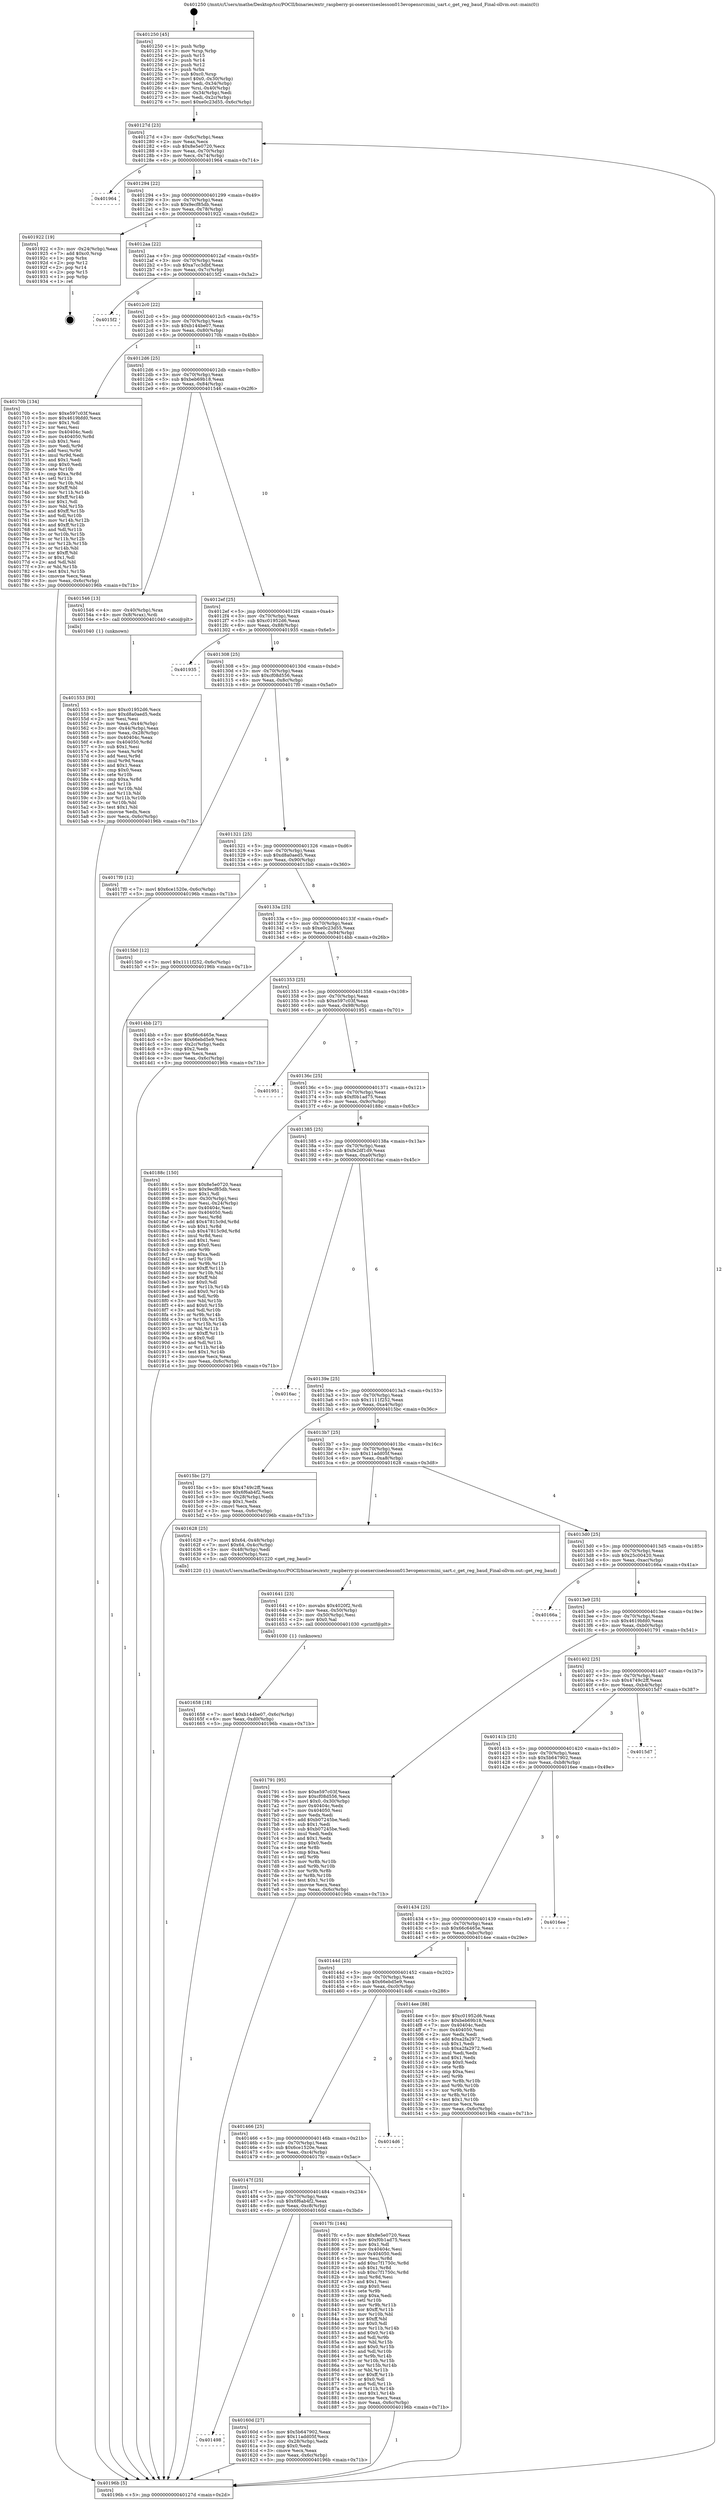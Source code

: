 digraph "0x401250" {
  label = "0x401250 (/mnt/c/Users/mathe/Desktop/tcc/POCII/binaries/extr_raspberry-pi-osexerciseslesson013evopensrcmini_uart.c_get_reg_baud_Final-ollvm.out::main(0))"
  labelloc = "t"
  node[shape=record]

  Entry [label="",width=0.3,height=0.3,shape=circle,fillcolor=black,style=filled]
  "0x40127d" [label="{
     0x40127d [23]\l
     | [instrs]\l
     &nbsp;&nbsp;0x40127d \<+3\>: mov -0x6c(%rbp),%eax\l
     &nbsp;&nbsp;0x401280 \<+2\>: mov %eax,%ecx\l
     &nbsp;&nbsp;0x401282 \<+6\>: sub $0x8e5e0720,%ecx\l
     &nbsp;&nbsp;0x401288 \<+3\>: mov %eax,-0x70(%rbp)\l
     &nbsp;&nbsp;0x40128b \<+3\>: mov %ecx,-0x74(%rbp)\l
     &nbsp;&nbsp;0x40128e \<+6\>: je 0000000000401964 \<main+0x714\>\l
  }"]
  "0x401964" [label="{
     0x401964\l
  }", style=dashed]
  "0x401294" [label="{
     0x401294 [22]\l
     | [instrs]\l
     &nbsp;&nbsp;0x401294 \<+5\>: jmp 0000000000401299 \<main+0x49\>\l
     &nbsp;&nbsp;0x401299 \<+3\>: mov -0x70(%rbp),%eax\l
     &nbsp;&nbsp;0x40129c \<+5\>: sub $0x9ecf85db,%eax\l
     &nbsp;&nbsp;0x4012a1 \<+3\>: mov %eax,-0x78(%rbp)\l
     &nbsp;&nbsp;0x4012a4 \<+6\>: je 0000000000401922 \<main+0x6d2\>\l
  }"]
  Exit [label="",width=0.3,height=0.3,shape=circle,fillcolor=black,style=filled,peripheries=2]
  "0x401922" [label="{
     0x401922 [19]\l
     | [instrs]\l
     &nbsp;&nbsp;0x401922 \<+3\>: mov -0x24(%rbp),%eax\l
     &nbsp;&nbsp;0x401925 \<+7\>: add $0xc0,%rsp\l
     &nbsp;&nbsp;0x40192c \<+1\>: pop %rbx\l
     &nbsp;&nbsp;0x40192d \<+2\>: pop %r12\l
     &nbsp;&nbsp;0x40192f \<+2\>: pop %r14\l
     &nbsp;&nbsp;0x401931 \<+2\>: pop %r15\l
     &nbsp;&nbsp;0x401933 \<+1\>: pop %rbp\l
     &nbsp;&nbsp;0x401934 \<+1\>: ret\l
  }"]
  "0x4012aa" [label="{
     0x4012aa [22]\l
     | [instrs]\l
     &nbsp;&nbsp;0x4012aa \<+5\>: jmp 00000000004012af \<main+0x5f\>\l
     &nbsp;&nbsp;0x4012af \<+3\>: mov -0x70(%rbp),%eax\l
     &nbsp;&nbsp;0x4012b2 \<+5\>: sub $0xa7cc3dbf,%eax\l
     &nbsp;&nbsp;0x4012b7 \<+3\>: mov %eax,-0x7c(%rbp)\l
     &nbsp;&nbsp;0x4012ba \<+6\>: je 00000000004015f2 \<main+0x3a2\>\l
  }"]
  "0x401658" [label="{
     0x401658 [18]\l
     | [instrs]\l
     &nbsp;&nbsp;0x401658 \<+7\>: movl $0xb144be07,-0x6c(%rbp)\l
     &nbsp;&nbsp;0x40165f \<+6\>: mov %eax,-0xd0(%rbp)\l
     &nbsp;&nbsp;0x401665 \<+5\>: jmp 000000000040196b \<main+0x71b\>\l
  }"]
  "0x4015f2" [label="{
     0x4015f2\l
  }", style=dashed]
  "0x4012c0" [label="{
     0x4012c0 [22]\l
     | [instrs]\l
     &nbsp;&nbsp;0x4012c0 \<+5\>: jmp 00000000004012c5 \<main+0x75\>\l
     &nbsp;&nbsp;0x4012c5 \<+3\>: mov -0x70(%rbp),%eax\l
     &nbsp;&nbsp;0x4012c8 \<+5\>: sub $0xb144be07,%eax\l
     &nbsp;&nbsp;0x4012cd \<+3\>: mov %eax,-0x80(%rbp)\l
     &nbsp;&nbsp;0x4012d0 \<+6\>: je 000000000040170b \<main+0x4bb\>\l
  }"]
  "0x401641" [label="{
     0x401641 [23]\l
     | [instrs]\l
     &nbsp;&nbsp;0x401641 \<+10\>: movabs $0x4020f2,%rdi\l
     &nbsp;&nbsp;0x40164b \<+3\>: mov %eax,-0x50(%rbp)\l
     &nbsp;&nbsp;0x40164e \<+3\>: mov -0x50(%rbp),%esi\l
     &nbsp;&nbsp;0x401651 \<+2\>: mov $0x0,%al\l
     &nbsp;&nbsp;0x401653 \<+5\>: call 0000000000401030 \<printf@plt\>\l
     | [calls]\l
     &nbsp;&nbsp;0x401030 \{1\} (unknown)\l
  }"]
  "0x40170b" [label="{
     0x40170b [134]\l
     | [instrs]\l
     &nbsp;&nbsp;0x40170b \<+5\>: mov $0xe597c03f,%eax\l
     &nbsp;&nbsp;0x401710 \<+5\>: mov $0x4619bfd0,%ecx\l
     &nbsp;&nbsp;0x401715 \<+2\>: mov $0x1,%dl\l
     &nbsp;&nbsp;0x401717 \<+2\>: xor %esi,%esi\l
     &nbsp;&nbsp;0x401719 \<+7\>: mov 0x40404c,%edi\l
     &nbsp;&nbsp;0x401720 \<+8\>: mov 0x404050,%r8d\l
     &nbsp;&nbsp;0x401728 \<+3\>: sub $0x1,%esi\l
     &nbsp;&nbsp;0x40172b \<+3\>: mov %edi,%r9d\l
     &nbsp;&nbsp;0x40172e \<+3\>: add %esi,%r9d\l
     &nbsp;&nbsp;0x401731 \<+4\>: imul %r9d,%edi\l
     &nbsp;&nbsp;0x401735 \<+3\>: and $0x1,%edi\l
     &nbsp;&nbsp;0x401738 \<+3\>: cmp $0x0,%edi\l
     &nbsp;&nbsp;0x40173b \<+4\>: sete %r10b\l
     &nbsp;&nbsp;0x40173f \<+4\>: cmp $0xa,%r8d\l
     &nbsp;&nbsp;0x401743 \<+4\>: setl %r11b\l
     &nbsp;&nbsp;0x401747 \<+3\>: mov %r10b,%bl\l
     &nbsp;&nbsp;0x40174a \<+3\>: xor $0xff,%bl\l
     &nbsp;&nbsp;0x40174d \<+3\>: mov %r11b,%r14b\l
     &nbsp;&nbsp;0x401750 \<+4\>: xor $0xff,%r14b\l
     &nbsp;&nbsp;0x401754 \<+3\>: xor $0x1,%dl\l
     &nbsp;&nbsp;0x401757 \<+3\>: mov %bl,%r15b\l
     &nbsp;&nbsp;0x40175a \<+4\>: and $0xff,%r15b\l
     &nbsp;&nbsp;0x40175e \<+3\>: and %dl,%r10b\l
     &nbsp;&nbsp;0x401761 \<+3\>: mov %r14b,%r12b\l
     &nbsp;&nbsp;0x401764 \<+4\>: and $0xff,%r12b\l
     &nbsp;&nbsp;0x401768 \<+3\>: and %dl,%r11b\l
     &nbsp;&nbsp;0x40176b \<+3\>: or %r10b,%r15b\l
     &nbsp;&nbsp;0x40176e \<+3\>: or %r11b,%r12b\l
     &nbsp;&nbsp;0x401771 \<+3\>: xor %r12b,%r15b\l
     &nbsp;&nbsp;0x401774 \<+3\>: or %r14b,%bl\l
     &nbsp;&nbsp;0x401777 \<+3\>: xor $0xff,%bl\l
     &nbsp;&nbsp;0x40177a \<+3\>: or $0x1,%dl\l
     &nbsp;&nbsp;0x40177d \<+2\>: and %dl,%bl\l
     &nbsp;&nbsp;0x40177f \<+3\>: or %bl,%r15b\l
     &nbsp;&nbsp;0x401782 \<+4\>: test $0x1,%r15b\l
     &nbsp;&nbsp;0x401786 \<+3\>: cmovne %ecx,%eax\l
     &nbsp;&nbsp;0x401789 \<+3\>: mov %eax,-0x6c(%rbp)\l
     &nbsp;&nbsp;0x40178c \<+5\>: jmp 000000000040196b \<main+0x71b\>\l
  }"]
  "0x4012d6" [label="{
     0x4012d6 [25]\l
     | [instrs]\l
     &nbsp;&nbsp;0x4012d6 \<+5\>: jmp 00000000004012db \<main+0x8b\>\l
     &nbsp;&nbsp;0x4012db \<+3\>: mov -0x70(%rbp),%eax\l
     &nbsp;&nbsp;0x4012de \<+5\>: sub $0xbeb69b18,%eax\l
     &nbsp;&nbsp;0x4012e3 \<+6\>: mov %eax,-0x84(%rbp)\l
     &nbsp;&nbsp;0x4012e9 \<+6\>: je 0000000000401546 \<main+0x2f6\>\l
  }"]
  "0x401498" [label="{
     0x401498\l
  }", style=dashed]
  "0x401546" [label="{
     0x401546 [13]\l
     | [instrs]\l
     &nbsp;&nbsp;0x401546 \<+4\>: mov -0x40(%rbp),%rax\l
     &nbsp;&nbsp;0x40154a \<+4\>: mov 0x8(%rax),%rdi\l
     &nbsp;&nbsp;0x40154e \<+5\>: call 0000000000401040 \<atoi@plt\>\l
     | [calls]\l
     &nbsp;&nbsp;0x401040 \{1\} (unknown)\l
  }"]
  "0x4012ef" [label="{
     0x4012ef [25]\l
     | [instrs]\l
     &nbsp;&nbsp;0x4012ef \<+5\>: jmp 00000000004012f4 \<main+0xa4\>\l
     &nbsp;&nbsp;0x4012f4 \<+3\>: mov -0x70(%rbp),%eax\l
     &nbsp;&nbsp;0x4012f7 \<+5\>: sub $0xc01952d6,%eax\l
     &nbsp;&nbsp;0x4012fc \<+6\>: mov %eax,-0x88(%rbp)\l
     &nbsp;&nbsp;0x401302 \<+6\>: je 0000000000401935 \<main+0x6e5\>\l
  }"]
  "0x40160d" [label="{
     0x40160d [27]\l
     | [instrs]\l
     &nbsp;&nbsp;0x40160d \<+5\>: mov $0x5b647902,%eax\l
     &nbsp;&nbsp;0x401612 \<+5\>: mov $0x11add05f,%ecx\l
     &nbsp;&nbsp;0x401617 \<+3\>: mov -0x28(%rbp),%edx\l
     &nbsp;&nbsp;0x40161a \<+3\>: cmp $0x0,%edx\l
     &nbsp;&nbsp;0x40161d \<+3\>: cmove %ecx,%eax\l
     &nbsp;&nbsp;0x401620 \<+3\>: mov %eax,-0x6c(%rbp)\l
     &nbsp;&nbsp;0x401623 \<+5\>: jmp 000000000040196b \<main+0x71b\>\l
  }"]
  "0x401935" [label="{
     0x401935\l
  }", style=dashed]
  "0x401308" [label="{
     0x401308 [25]\l
     | [instrs]\l
     &nbsp;&nbsp;0x401308 \<+5\>: jmp 000000000040130d \<main+0xbd\>\l
     &nbsp;&nbsp;0x40130d \<+3\>: mov -0x70(%rbp),%eax\l
     &nbsp;&nbsp;0x401310 \<+5\>: sub $0xcf08d556,%eax\l
     &nbsp;&nbsp;0x401315 \<+6\>: mov %eax,-0x8c(%rbp)\l
     &nbsp;&nbsp;0x40131b \<+6\>: je 00000000004017f0 \<main+0x5a0\>\l
  }"]
  "0x40147f" [label="{
     0x40147f [25]\l
     | [instrs]\l
     &nbsp;&nbsp;0x40147f \<+5\>: jmp 0000000000401484 \<main+0x234\>\l
     &nbsp;&nbsp;0x401484 \<+3\>: mov -0x70(%rbp),%eax\l
     &nbsp;&nbsp;0x401487 \<+5\>: sub $0x6f6ab4f2,%eax\l
     &nbsp;&nbsp;0x40148c \<+6\>: mov %eax,-0xc8(%rbp)\l
     &nbsp;&nbsp;0x401492 \<+6\>: je 000000000040160d \<main+0x3bd\>\l
  }"]
  "0x4017f0" [label="{
     0x4017f0 [12]\l
     | [instrs]\l
     &nbsp;&nbsp;0x4017f0 \<+7\>: movl $0x6ce1520e,-0x6c(%rbp)\l
     &nbsp;&nbsp;0x4017f7 \<+5\>: jmp 000000000040196b \<main+0x71b\>\l
  }"]
  "0x401321" [label="{
     0x401321 [25]\l
     | [instrs]\l
     &nbsp;&nbsp;0x401321 \<+5\>: jmp 0000000000401326 \<main+0xd6\>\l
     &nbsp;&nbsp;0x401326 \<+3\>: mov -0x70(%rbp),%eax\l
     &nbsp;&nbsp;0x401329 \<+5\>: sub $0xd8a0aed5,%eax\l
     &nbsp;&nbsp;0x40132e \<+6\>: mov %eax,-0x90(%rbp)\l
     &nbsp;&nbsp;0x401334 \<+6\>: je 00000000004015b0 \<main+0x360\>\l
  }"]
  "0x4017fc" [label="{
     0x4017fc [144]\l
     | [instrs]\l
     &nbsp;&nbsp;0x4017fc \<+5\>: mov $0x8e5e0720,%eax\l
     &nbsp;&nbsp;0x401801 \<+5\>: mov $0xf0b1ad75,%ecx\l
     &nbsp;&nbsp;0x401806 \<+2\>: mov $0x1,%dl\l
     &nbsp;&nbsp;0x401808 \<+7\>: mov 0x40404c,%esi\l
     &nbsp;&nbsp;0x40180f \<+7\>: mov 0x404050,%edi\l
     &nbsp;&nbsp;0x401816 \<+3\>: mov %esi,%r8d\l
     &nbsp;&nbsp;0x401819 \<+7\>: add $0xc7f1750c,%r8d\l
     &nbsp;&nbsp;0x401820 \<+4\>: sub $0x1,%r8d\l
     &nbsp;&nbsp;0x401824 \<+7\>: sub $0xc7f1750c,%r8d\l
     &nbsp;&nbsp;0x40182b \<+4\>: imul %r8d,%esi\l
     &nbsp;&nbsp;0x40182f \<+3\>: and $0x1,%esi\l
     &nbsp;&nbsp;0x401832 \<+3\>: cmp $0x0,%esi\l
     &nbsp;&nbsp;0x401835 \<+4\>: sete %r9b\l
     &nbsp;&nbsp;0x401839 \<+3\>: cmp $0xa,%edi\l
     &nbsp;&nbsp;0x40183c \<+4\>: setl %r10b\l
     &nbsp;&nbsp;0x401840 \<+3\>: mov %r9b,%r11b\l
     &nbsp;&nbsp;0x401843 \<+4\>: xor $0xff,%r11b\l
     &nbsp;&nbsp;0x401847 \<+3\>: mov %r10b,%bl\l
     &nbsp;&nbsp;0x40184a \<+3\>: xor $0xff,%bl\l
     &nbsp;&nbsp;0x40184d \<+3\>: xor $0x0,%dl\l
     &nbsp;&nbsp;0x401850 \<+3\>: mov %r11b,%r14b\l
     &nbsp;&nbsp;0x401853 \<+4\>: and $0x0,%r14b\l
     &nbsp;&nbsp;0x401857 \<+3\>: and %dl,%r9b\l
     &nbsp;&nbsp;0x40185a \<+3\>: mov %bl,%r15b\l
     &nbsp;&nbsp;0x40185d \<+4\>: and $0x0,%r15b\l
     &nbsp;&nbsp;0x401861 \<+3\>: and %dl,%r10b\l
     &nbsp;&nbsp;0x401864 \<+3\>: or %r9b,%r14b\l
     &nbsp;&nbsp;0x401867 \<+3\>: or %r10b,%r15b\l
     &nbsp;&nbsp;0x40186a \<+3\>: xor %r15b,%r14b\l
     &nbsp;&nbsp;0x40186d \<+3\>: or %bl,%r11b\l
     &nbsp;&nbsp;0x401870 \<+4\>: xor $0xff,%r11b\l
     &nbsp;&nbsp;0x401874 \<+3\>: or $0x0,%dl\l
     &nbsp;&nbsp;0x401877 \<+3\>: and %dl,%r11b\l
     &nbsp;&nbsp;0x40187a \<+3\>: or %r11b,%r14b\l
     &nbsp;&nbsp;0x40187d \<+4\>: test $0x1,%r14b\l
     &nbsp;&nbsp;0x401881 \<+3\>: cmovne %ecx,%eax\l
     &nbsp;&nbsp;0x401884 \<+3\>: mov %eax,-0x6c(%rbp)\l
     &nbsp;&nbsp;0x401887 \<+5\>: jmp 000000000040196b \<main+0x71b\>\l
  }"]
  "0x4015b0" [label="{
     0x4015b0 [12]\l
     | [instrs]\l
     &nbsp;&nbsp;0x4015b0 \<+7\>: movl $0x1111f252,-0x6c(%rbp)\l
     &nbsp;&nbsp;0x4015b7 \<+5\>: jmp 000000000040196b \<main+0x71b\>\l
  }"]
  "0x40133a" [label="{
     0x40133a [25]\l
     | [instrs]\l
     &nbsp;&nbsp;0x40133a \<+5\>: jmp 000000000040133f \<main+0xef\>\l
     &nbsp;&nbsp;0x40133f \<+3\>: mov -0x70(%rbp),%eax\l
     &nbsp;&nbsp;0x401342 \<+5\>: sub $0xe0c23d55,%eax\l
     &nbsp;&nbsp;0x401347 \<+6\>: mov %eax,-0x94(%rbp)\l
     &nbsp;&nbsp;0x40134d \<+6\>: je 00000000004014bb \<main+0x26b\>\l
  }"]
  "0x401466" [label="{
     0x401466 [25]\l
     | [instrs]\l
     &nbsp;&nbsp;0x401466 \<+5\>: jmp 000000000040146b \<main+0x21b\>\l
     &nbsp;&nbsp;0x40146b \<+3\>: mov -0x70(%rbp),%eax\l
     &nbsp;&nbsp;0x40146e \<+5\>: sub $0x6ce1520e,%eax\l
     &nbsp;&nbsp;0x401473 \<+6\>: mov %eax,-0xc4(%rbp)\l
     &nbsp;&nbsp;0x401479 \<+6\>: je 00000000004017fc \<main+0x5ac\>\l
  }"]
  "0x4014bb" [label="{
     0x4014bb [27]\l
     | [instrs]\l
     &nbsp;&nbsp;0x4014bb \<+5\>: mov $0x66c6465e,%eax\l
     &nbsp;&nbsp;0x4014c0 \<+5\>: mov $0x66ebd5e9,%ecx\l
     &nbsp;&nbsp;0x4014c5 \<+3\>: mov -0x2c(%rbp),%edx\l
     &nbsp;&nbsp;0x4014c8 \<+3\>: cmp $0x2,%edx\l
     &nbsp;&nbsp;0x4014cb \<+3\>: cmovne %ecx,%eax\l
     &nbsp;&nbsp;0x4014ce \<+3\>: mov %eax,-0x6c(%rbp)\l
     &nbsp;&nbsp;0x4014d1 \<+5\>: jmp 000000000040196b \<main+0x71b\>\l
  }"]
  "0x401353" [label="{
     0x401353 [25]\l
     | [instrs]\l
     &nbsp;&nbsp;0x401353 \<+5\>: jmp 0000000000401358 \<main+0x108\>\l
     &nbsp;&nbsp;0x401358 \<+3\>: mov -0x70(%rbp),%eax\l
     &nbsp;&nbsp;0x40135b \<+5\>: sub $0xe597c03f,%eax\l
     &nbsp;&nbsp;0x401360 \<+6\>: mov %eax,-0x98(%rbp)\l
     &nbsp;&nbsp;0x401366 \<+6\>: je 0000000000401951 \<main+0x701\>\l
  }"]
  "0x40196b" [label="{
     0x40196b [5]\l
     | [instrs]\l
     &nbsp;&nbsp;0x40196b \<+5\>: jmp 000000000040127d \<main+0x2d\>\l
  }"]
  "0x401250" [label="{
     0x401250 [45]\l
     | [instrs]\l
     &nbsp;&nbsp;0x401250 \<+1\>: push %rbp\l
     &nbsp;&nbsp;0x401251 \<+3\>: mov %rsp,%rbp\l
     &nbsp;&nbsp;0x401254 \<+2\>: push %r15\l
     &nbsp;&nbsp;0x401256 \<+2\>: push %r14\l
     &nbsp;&nbsp;0x401258 \<+2\>: push %r12\l
     &nbsp;&nbsp;0x40125a \<+1\>: push %rbx\l
     &nbsp;&nbsp;0x40125b \<+7\>: sub $0xc0,%rsp\l
     &nbsp;&nbsp;0x401262 \<+7\>: movl $0x0,-0x30(%rbp)\l
     &nbsp;&nbsp;0x401269 \<+3\>: mov %edi,-0x34(%rbp)\l
     &nbsp;&nbsp;0x40126c \<+4\>: mov %rsi,-0x40(%rbp)\l
     &nbsp;&nbsp;0x401270 \<+3\>: mov -0x34(%rbp),%edi\l
     &nbsp;&nbsp;0x401273 \<+3\>: mov %edi,-0x2c(%rbp)\l
     &nbsp;&nbsp;0x401276 \<+7\>: movl $0xe0c23d55,-0x6c(%rbp)\l
  }"]
  "0x4014d6" [label="{
     0x4014d6\l
  }", style=dashed]
  "0x401951" [label="{
     0x401951\l
  }", style=dashed]
  "0x40136c" [label="{
     0x40136c [25]\l
     | [instrs]\l
     &nbsp;&nbsp;0x40136c \<+5\>: jmp 0000000000401371 \<main+0x121\>\l
     &nbsp;&nbsp;0x401371 \<+3\>: mov -0x70(%rbp),%eax\l
     &nbsp;&nbsp;0x401374 \<+5\>: sub $0xf0b1ad75,%eax\l
     &nbsp;&nbsp;0x401379 \<+6\>: mov %eax,-0x9c(%rbp)\l
     &nbsp;&nbsp;0x40137f \<+6\>: je 000000000040188c \<main+0x63c\>\l
  }"]
  "0x401553" [label="{
     0x401553 [93]\l
     | [instrs]\l
     &nbsp;&nbsp;0x401553 \<+5\>: mov $0xc01952d6,%ecx\l
     &nbsp;&nbsp;0x401558 \<+5\>: mov $0xd8a0aed5,%edx\l
     &nbsp;&nbsp;0x40155d \<+2\>: xor %esi,%esi\l
     &nbsp;&nbsp;0x40155f \<+3\>: mov %eax,-0x44(%rbp)\l
     &nbsp;&nbsp;0x401562 \<+3\>: mov -0x44(%rbp),%eax\l
     &nbsp;&nbsp;0x401565 \<+3\>: mov %eax,-0x28(%rbp)\l
     &nbsp;&nbsp;0x401568 \<+7\>: mov 0x40404c,%eax\l
     &nbsp;&nbsp;0x40156f \<+8\>: mov 0x404050,%r8d\l
     &nbsp;&nbsp;0x401577 \<+3\>: sub $0x1,%esi\l
     &nbsp;&nbsp;0x40157a \<+3\>: mov %eax,%r9d\l
     &nbsp;&nbsp;0x40157d \<+3\>: add %esi,%r9d\l
     &nbsp;&nbsp;0x401580 \<+4\>: imul %r9d,%eax\l
     &nbsp;&nbsp;0x401584 \<+3\>: and $0x1,%eax\l
     &nbsp;&nbsp;0x401587 \<+3\>: cmp $0x0,%eax\l
     &nbsp;&nbsp;0x40158a \<+4\>: sete %r10b\l
     &nbsp;&nbsp;0x40158e \<+4\>: cmp $0xa,%r8d\l
     &nbsp;&nbsp;0x401592 \<+4\>: setl %r11b\l
     &nbsp;&nbsp;0x401596 \<+3\>: mov %r10b,%bl\l
     &nbsp;&nbsp;0x401599 \<+3\>: and %r11b,%bl\l
     &nbsp;&nbsp;0x40159c \<+3\>: xor %r11b,%r10b\l
     &nbsp;&nbsp;0x40159f \<+3\>: or %r10b,%bl\l
     &nbsp;&nbsp;0x4015a2 \<+3\>: test $0x1,%bl\l
     &nbsp;&nbsp;0x4015a5 \<+3\>: cmovne %edx,%ecx\l
     &nbsp;&nbsp;0x4015a8 \<+3\>: mov %ecx,-0x6c(%rbp)\l
     &nbsp;&nbsp;0x4015ab \<+5\>: jmp 000000000040196b \<main+0x71b\>\l
  }"]
  "0x40188c" [label="{
     0x40188c [150]\l
     | [instrs]\l
     &nbsp;&nbsp;0x40188c \<+5\>: mov $0x8e5e0720,%eax\l
     &nbsp;&nbsp;0x401891 \<+5\>: mov $0x9ecf85db,%ecx\l
     &nbsp;&nbsp;0x401896 \<+2\>: mov $0x1,%dl\l
     &nbsp;&nbsp;0x401898 \<+3\>: mov -0x30(%rbp),%esi\l
     &nbsp;&nbsp;0x40189b \<+3\>: mov %esi,-0x24(%rbp)\l
     &nbsp;&nbsp;0x40189e \<+7\>: mov 0x40404c,%esi\l
     &nbsp;&nbsp;0x4018a5 \<+7\>: mov 0x404050,%edi\l
     &nbsp;&nbsp;0x4018ac \<+3\>: mov %esi,%r8d\l
     &nbsp;&nbsp;0x4018af \<+7\>: add $0x47815c9d,%r8d\l
     &nbsp;&nbsp;0x4018b6 \<+4\>: sub $0x1,%r8d\l
     &nbsp;&nbsp;0x4018ba \<+7\>: sub $0x47815c9d,%r8d\l
     &nbsp;&nbsp;0x4018c1 \<+4\>: imul %r8d,%esi\l
     &nbsp;&nbsp;0x4018c5 \<+3\>: and $0x1,%esi\l
     &nbsp;&nbsp;0x4018c8 \<+3\>: cmp $0x0,%esi\l
     &nbsp;&nbsp;0x4018cb \<+4\>: sete %r9b\l
     &nbsp;&nbsp;0x4018cf \<+3\>: cmp $0xa,%edi\l
     &nbsp;&nbsp;0x4018d2 \<+4\>: setl %r10b\l
     &nbsp;&nbsp;0x4018d6 \<+3\>: mov %r9b,%r11b\l
     &nbsp;&nbsp;0x4018d9 \<+4\>: xor $0xff,%r11b\l
     &nbsp;&nbsp;0x4018dd \<+3\>: mov %r10b,%bl\l
     &nbsp;&nbsp;0x4018e0 \<+3\>: xor $0xff,%bl\l
     &nbsp;&nbsp;0x4018e3 \<+3\>: xor $0x0,%dl\l
     &nbsp;&nbsp;0x4018e6 \<+3\>: mov %r11b,%r14b\l
     &nbsp;&nbsp;0x4018e9 \<+4\>: and $0x0,%r14b\l
     &nbsp;&nbsp;0x4018ed \<+3\>: and %dl,%r9b\l
     &nbsp;&nbsp;0x4018f0 \<+3\>: mov %bl,%r15b\l
     &nbsp;&nbsp;0x4018f3 \<+4\>: and $0x0,%r15b\l
     &nbsp;&nbsp;0x4018f7 \<+3\>: and %dl,%r10b\l
     &nbsp;&nbsp;0x4018fa \<+3\>: or %r9b,%r14b\l
     &nbsp;&nbsp;0x4018fd \<+3\>: or %r10b,%r15b\l
     &nbsp;&nbsp;0x401900 \<+3\>: xor %r15b,%r14b\l
     &nbsp;&nbsp;0x401903 \<+3\>: or %bl,%r11b\l
     &nbsp;&nbsp;0x401906 \<+4\>: xor $0xff,%r11b\l
     &nbsp;&nbsp;0x40190a \<+3\>: or $0x0,%dl\l
     &nbsp;&nbsp;0x40190d \<+3\>: and %dl,%r11b\l
     &nbsp;&nbsp;0x401910 \<+3\>: or %r11b,%r14b\l
     &nbsp;&nbsp;0x401913 \<+4\>: test $0x1,%r14b\l
     &nbsp;&nbsp;0x401917 \<+3\>: cmovne %ecx,%eax\l
     &nbsp;&nbsp;0x40191a \<+3\>: mov %eax,-0x6c(%rbp)\l
     &nbsp;&nbsp;0x40191d \<+5\>: jmp 000000000040196b \<main+0x71b\>\l
  }"]
  "0x401385" [label="{
     0x401385 [25]\l
     | [instrs]\l
     &nbsp;&nbsp;0x401385 \<+5\>: jmp 000000000040138a \<main+0x13a\>\l
     &nbsp;&nbsp;0x40138a \<+3\>: mov -0x70(%rbp),%eax\l
     &nbsp;&nbsp;0x40138d \<+5\>: sub $0xfe2df1d9,%eax\l
     &nbsp;&nbsp;0x401392 \<+6\>: mov %eax,-0xa0(%rbp)\l
     &nbsp;&nbsp;0x401398 \<+6\>: je 00000000004016ac \<main+0x45c\>\l
  }"]
  "0x40144d" [label="{
     0x40144d [25]\l
     | [instrs]\l
     &nbsp;&nbsp;0x40144d \<+5\>: jmp 0000000000401452 \<main+0x202\>\l
     &nbsp;&nbsp;0x401452 \<+3\>: mov -0x70(%rbp),%eax\l
     &nbsp;&nbsp;0x401455 \<+5\>: sub $0x66ebd5e9,%eax\l
     &nbsp;&nbsp;0x40145a \<+6\>: mov %eax,-0xc0(%rbp)\l
     &nbsp;&nbsp;0x401460 \<+6\>: je 00000000004014d6 \<main+0x286\>\l
  }"]
  "0x4016ac" [label="{
     0x4016ac\l
  }", style=dashed]
  "0x40139e" [label="{
     0x40139e [25]\l
     | [instrs]\l
     &nbsp;&nbsp;0x40139e \<+5\>: jmp 00000000004013a3 \<main+0x153\>\l
     &nbsp;&nbsp;0x4013a3 \<+3\>: mov -0x70(%rbp),%eax\l
     &nbsp;&nbsp;0x4013a6 \<+5\>: sub $0x1111f252,%eax\l
     &nbsp;&nbsp;0x4013ab \<+6\>: mov %eax,-0xa4(%rbp)\l
     &nbsp;&nbsp;0x4013b1 \<+6\>: je 00000000004015bc \<main+0x36c\>\l
  }"]
  "0x4014ee" [label="{
     0x4014ee [88]\l
     | [instrs]\l
     &nbsp;&nbsp;0x4014ee \<+5\>: mov $0xc01952d6,%eax\l
     &nbsp;&nbsp;0x4014f3 \<+5\>: mov $0xbeb69b18,%ecx\l
     &nbsp;&nbsp;0x4014f8 \<+7\>: mov 0x40404c,%edx\l
     &nbsp;&nbsp;0x4014ff \<+7\>: mov 0x404050,%esi\l
     &nbsp;&nbsp;0x401506 \<+2\>: mov %edx,%edi\l
     &nbsp;&nbsp;0x401508 \<+6\>: add $0xa2fa2972,%edi\l
     &nbsp;&nbsp;0x40150e \<+3\>: sub $0x1,%edi\l
     &nbsp;&nbsp;0x401511 \<+6\>: sub $0xa2fa2972,%edi\l
     &nbsp;&nbsp;0x401517 \<+3\>: imul %edi,%edx\l
     &nbsp;&nbsp;0x40151a \<+3\>: and $0x1,%edx\l
     &nbsp;&nbsp;0x40151d \<+3\>: cmp $0x0,%edx\l
     &nbsp;&nbsp;0x401520 \<+4\>: sete %r8b\l
     &nbsp;&nbsp;0x401524 \<+3\>: cmp $0xa,%esi\l
     &nbsp;&nbsp;0x401527 \<+4\>: setl %r9b\l
     &nbsp;&nbsp;0x40152b \<+3\>: mov %r8b,%r10b\l
     &nbsp;&nbsp;0x40152e \<+3\>: and %r9b,%r10b\l
     &nbsp;&nbsp;0x401531 \<+3\>: xor %r9b,%r8b\l
     &nbsp;&nbsp;0x401534 \<+3\>: or %r8b,%r10b\l
     &nbsp;&nbsp;0x401537 \<+4\>: test $0x1,%r10b\l
     &nbsp;&nbsp;0x40153b \<+3\>: cmovne %ecx,%eax\l
     &nbsp;&nbsp;0x40153e \<+3\>: mov %eax,-0x6c(%rbp)\l
     &nbsp;&nbsp;0x401541 \<+5\>: jmp 000000000040196b \<main+0x71b\>\l
  }"]
  "0x4015bc" [label="{
     0x4015bc [27]\l
     | [instrs]\l
     &nbsp;&nbsp;0x4015bc \<+5\>: mov $0x4749c2ff,%eax\l
     &nbsp;&nbsp;0x4015c1 \<+5\>: mov $0x6f6ab4f2,%ecx\l
     &nbsp;&nbsp;0x4015c6 \<+3\>: mov -0x28(%rbp),%edx\l
     &nbsp;&nbsp;0x4015c9 \<+3\>: cmp $0x1,%edx\l
     &nbsp;&nbsp;0x4015cc \<+3\>: cmovl %ecx,%eax\l
     &nbsp;&nbsp;0x4015cf \<+3\>: mov %eax,-0x6c(%rbp)\l
     &nbsp;&nbsp;0x4015d2 \<+5\>: jmp 000000000040196b \<main+0x71b\>\l
  }"]
  "0x4013b7" [label="{
     0x4013b7 [25]\l
     | [instrs]\l
     &nbsp;&nbsp;0x4013b7 \<+5\>: jmp 00000000004013bc \<main+0x16c\>\l
     &nbsp;&nbsp;0x4013bc \<+3\>: mov -0x70(%rbp),%eax\l
     &nbsp;&nbsp;0x4013bf \<+5\>: sub $0x11add05f,%eax\l
     &nbsp;&nbsp;0x4013c4 \<+6\>: mov %eax,-0xa8(%rbp)\l
     &nbsp;&nbsp;0x4013ca \<+6\>: je 0000000000401628 \<main+0x3d8\>\l
  }"]
  "0x401434" [label="{
     0x401434 [25]\l
     | [instrs]\l
     &nbsp;&nbsp;0x401434 \<+5\>: jmp 0000000000401439 \<main+0x1e9\>\l
     &nbsp;&nbsp;0x401439 \<+3\>: mov -0x70(%rbp),%eax\l
     &nbsp;&nbsp;0x40143c \<+5\>: sub $0x66c6465e,%eax\l
     &nbsp;&nbsp;0x401441 \<+6\>: mov %eax,-0xbc(%rbp)\l
     &nbsp;&nbsp;0x401447 \<+6\>: je 00000000004014ee \<main+0x29e\>\l
  }"]
  "0x401628" [label="{
     0x401628 [25]\l
     | [instrs]\l
     &nbsp;&nbsp;0x401628 \<+7\>: movl $0x64,-0x48(%rbp)\l
     &nbsp;&nbsp;0x40162f \<+7\>: movl $0x64,-0x4c(%rbp)\l
     &nbsp;&nbsp;0x401636 \<+3\>: mov -0x48(%rbp),%edi\l
     &nbsp;&nbsp;0x401639 \<+3\>: mov -0x4c(%rbp),%esi\l
     &nbsp;&nbsp;0x40163c \<+5\>: call 0000000000401220 \<get_reg_baud\>\l
     | [calls]\l
     &nbsp;&nbsp;0x401220 \{1\} (/mnt/c/Users/mathe/Desktop/tcc/POCII/binaries/extr_raspberry-pi-osexerciseslesson013evopensrcmini_uart.c_get_reg_baud_Final-ollvm.out::get_reg_baud)\l
  }"]
  "0x4013d0" [label="{
     0x4013d0 [25]\l
     | [instrs]\l
     &nbsp;&nbsp;0x4013d0 \<+5\>: jmp 00000000004013d5 \<main+0x185\>\l
     &nbsp;&nbsp;0x4013d5 \<+3\>: mov -0x70(%rbp),%eax\l
     &nbsp;&nbsp;0x4013d8 \<+5\>: sub $0x25c00420,%eax\l
     &nbsp;&nbsp;0x4013dd \<+6\>: mov %eax,-0xac(%rbp)\l
     &nbsp;&nbsp;0x4013e3 \<+6\>: je 000000000040166a \<main+0x41a\>\l
  }"]
  "0x4016ee" [label="{
     0x4016ee\l
  }", style=dashed]
  "0x40166a" [label="{
     0x40166a\l
  }", style=dashed]
  "0x4013e9" [label="{
     0x4013e9 [25]\l
     | [instrs]\l
     &nbsp;&nbsp;0x4013e9 \<+5\>: jmp 00000000004013ee \<main+0x19e\>\l
     &nbsp;&nbsp;0x4013ee \<+3\>: mov -0x70(%rbp),%eax\l
     &nbsp;&nbsp;0x4013f1 \<+5\>: sub $0x4619bfd0,%eax\l
     &nbsp;&nbsp;0x4013f6 \<+6\>: mov %eax,-0xb0(%rbp)\l
     &nbsp;&nbsp;0x4013fc \<+6\>: je 0000000000401791 \<main+0x541\>\l
  }"]
  "0x40141b" [label="{
     0x40141b [25]\l
     | [instrs]\l
     &nbsp;&nbsp;0x40141b \<+5\>: jmp 0000000000401420 \<main+0x1d0\>\l
     &nbsp;&nbsp;0x401420 \<+3\>: mov -0x70(%rbp),%eax\l
     &nbsp;&nbsp;0x401423 \<+5\>: sub $0x5b647902,%eax\l
     &nbsp;&nbsp;0x401428 \<+6\>: mov %eax,-0xb8(%rbp)\l
     &nbsp;&nbsp;0x40142e \<+6\>: je 00000000004016ee \<main+0x49e\>\l
  }"]
  "0x401791" [label="{
     0x401791 [95]\l
     | [instrs]\l
     &nbsp;&nbsp;0x401791 \<+5\>: mov $0xe597c03f,%eax\l
     &nbsp;&nbsp;0x401796 \<+5\>: mov $0xcf08d556,%ecx\l
     &nbsp;&nbsp;0x40179b \<+7\>: movl $0x0,-0x30(%rbp)\l
     &nbsp;&nbsp;0x4017a2 \<+7\>: mov 0x40404c,%edx\l
     &nbsp;&nbsp;0x4017a9 \<+7\>: mov 0x404050,%esi\l
     &nbsp;&nbsp;0x4017b0 \<+2\>: mov %edx,%edi\l
     &nbsp;&nbsp;0x4017b2 \<+6\>: add $0xb07245be,%edi\l
     &nbsp;&nbsp;0x4017b8 \<+3\>: sub $0x1,%edi\l
     &nbsp;&nbsp;0x4017bb \<+6\>: sub $0xb07245be,%edi\l
     &nbsp;&nbsp;0x4017c1 \<+3\>: imul %edi,%edx\l
     &nbsp;&nbsp;0x4017c4 \<+3\>: and $0x1,%edx\l
     &nbsp;&nbsp;0x4017c7 \<+3\>: cmp $0x0,%edx\l
     &nbsp;&nbsp;0x4017ca \<+4\>: sete %r8b\l
     &nbsp;&nbsp;0x4017ce \<+3\>: cmp $0xa,%esi\l
     &nbsp;&nbsp;0x4017d1 \<+4\>: setl %r9b\l
     &nbsp;&nbsp;0x4017d5 \<+3\>: mov %r8b,%r10b\l
     &nbsp;&nbsp;0x4017d8 \<+3\>: and %r9b,%r10b\l
     &nbsp;&nbsp;0x4017db \<+3\>: xor %r9b,%r8b\l
     &nbsp;&nbsp;0x4017de \<+3\>: or %r8b,%r10b\l
     &nbsp;&nbsp;0x4017e1 \<+4\>: test $0x1,%r10b\l
     &nbsp;&nbsp;0x4017e5 \<+3\>: cmovne %ecx,%eax\l
     &nbsp;&nbsp;0x4017e8 \<+3\>: mov %eax,-0x6c(%rbp)\l
     &nbsp;&nbsp;0x4017eb \<+5\>: jmp 000000000040196b \<main+0x71b\>\l
  }"]
  "0x401402" [label="{
     0x401402 [25]\l
     | [instrs]\l
     &nbsp;&nbsp;0x401402 \<+5\>: jmp 0000000000401407 \<main+0x1b7\>\l
     &nbsp;&nbsp;0x401407 \<+3\>: mov -0x70(%rbp),%eax\l
     &nbsp;&nbsp;0x40140a \<+5\>: sub $0x4749c2ff,%eax\l
     &nbsp;&nbsp;0x40140f \<+6\>: mov %eax,-0xb4(%rbp)\l
     &nbsp;&nbsp;0x401415 \<+6\>: je 00000000004015d7 \<main+0x387\>\l
  }"]
  "0x4015d7" [label="{
     0x4015d7\l
  }", style=dashed]
  Entry -> "0x401250" [label=" 1"]
  "0x40127d" -> "0x401964" [label=" 0"]
  "0x40127d" -> "0x401294" [label=" 13"]
  "0x401922" -> Exit [label=" 1"]
  "0x401294" -> "0x401922" [label=" 1"]
  "0x401294" -> "0x4012aa" [label=" 12"]
  "0x40188c" -> "0x40196b" [label=" 1"]
  "0x4012aa" -> "0x4015f2" [label=" 0"]
  "0x4012aa" -> "0x4012c0" [label=" 12"]
  "0x4017fc" -> "0x40196b" [label=" 1"]
  "0x4012c0" -> "0x40170b" [label=" 1"]
  "0x4012c0" -> "0x4012d6" [label=" 11"]
  "0x4017f0" -> "0x40196b" [label=" 1"]
  "0x4012d6" -> "0x401546" [label=" 1"]
  "0x4012d6" -> "0x4012ef" [label=" 10"]
  "0x401791" -> "0x40196b" [label=" 1"]
  "0x4012ef" -> "0x401935" [label=" 0"]
  "0x4012ef" -> "0x401308" [label=" 10"]
  "0x40170b" -> "0x40196b" [label=" 1"]
  "0x401308" -> "0x4017f0" [label=" 1"]
  "0x401308" -> "0x401321" [label=" 9"]
  "0x401641" -> "0x401658" [label=" 1"]
  "0x401321" -> "0x4015b0" [label=" 1"]
  "0x401321" -> "0x40133a" [label=" 8"]
  "0x401628" -> "0x401641" [label=" 1"]
  "0x40133a" -> "0x4014bb" [label=" 1"]
  "0x40133a" -> "0x401353" [label=" 7"]
  "0x4014bb" -> "0x40196b" [label=" 1"]
  "0x401250" -> "0x40127d" [label=" 1"]
  "0x40196b" -> "0x40127d" [label=" 12"]
  "0x40147f" -> "0x401498" [label=" 0"]
  "0x401353" -> "0x401951" [label=" 0"]
  "0x401353" -> "0x40136c" [label=" 7"]
  "0x40147f" -> "0x40160d" [label=" 1"]
  "0x40136c" -> "0x40188c" [label=" 1"]
  "0x40136c" -> "0x401385" [label=" 6"]
  "0x401466" -> "0x40147f" [label=" 1"]
  "0x401385" -> "0x4016ac" [label=" 0"]
  "0x401385" -> "0x40139e" [label=" 6"]
  "0x401466" -> "0x4017fc" [label=" 1"]
  "0x40139e" -> "0x4015bc" [label=" 1"]
  "0x40139e" -> "0x4013b7" [label=" 5"]
  "0x40160d" -> "0x40196b" [label=" 1"]
  "0x4013b7" -> "0x401628" [label=" 1"]
  "0x4013b7" -> "0x4013d0" [label=" 4"]
  "0x40144d" -> "0x4014d6" [label=" 0"]
  "0x4013d0" -> "0x40166a" [label=" 0"]
  "0x4013d0" -> "0x4013e9" [label=" 4"]
  "0x401658" -> "0x40196b" [label=" 1"]
  "0x4013e9" -> "0x401791" [label=" 1"]
  "0x4013e9" -> "0x401402" [label=" 3"]
  "0x4015b0" -> "0x40196b" [label=" 1"]
  "0x401402" -> "0x4015d7" [label=" 0"]
  "0x401402" -> "0x40141b" [label=" 3"]
  "0x4015bc" -> "0x40196b" [label=" 1"]
  "0x40141b" -> "0x4016ee" [label=" 0"]
  "0x40141b" -> "0x401434" [label=" 3"]
  "0x40144d" -> "0x401466" [label=" 2"]
  "0x401434" -> "0x4014ee" [label=" 1"]
  "0x401434" -> "0x40144d" [label=" 2"]
  "0x4014ee" -> "0x40196b" [label=" 1"]
  "0x401546" -> "0x401553" [label=" 1"]
  "0x401553" -> "0x40196b" [label=" 1"]
}
